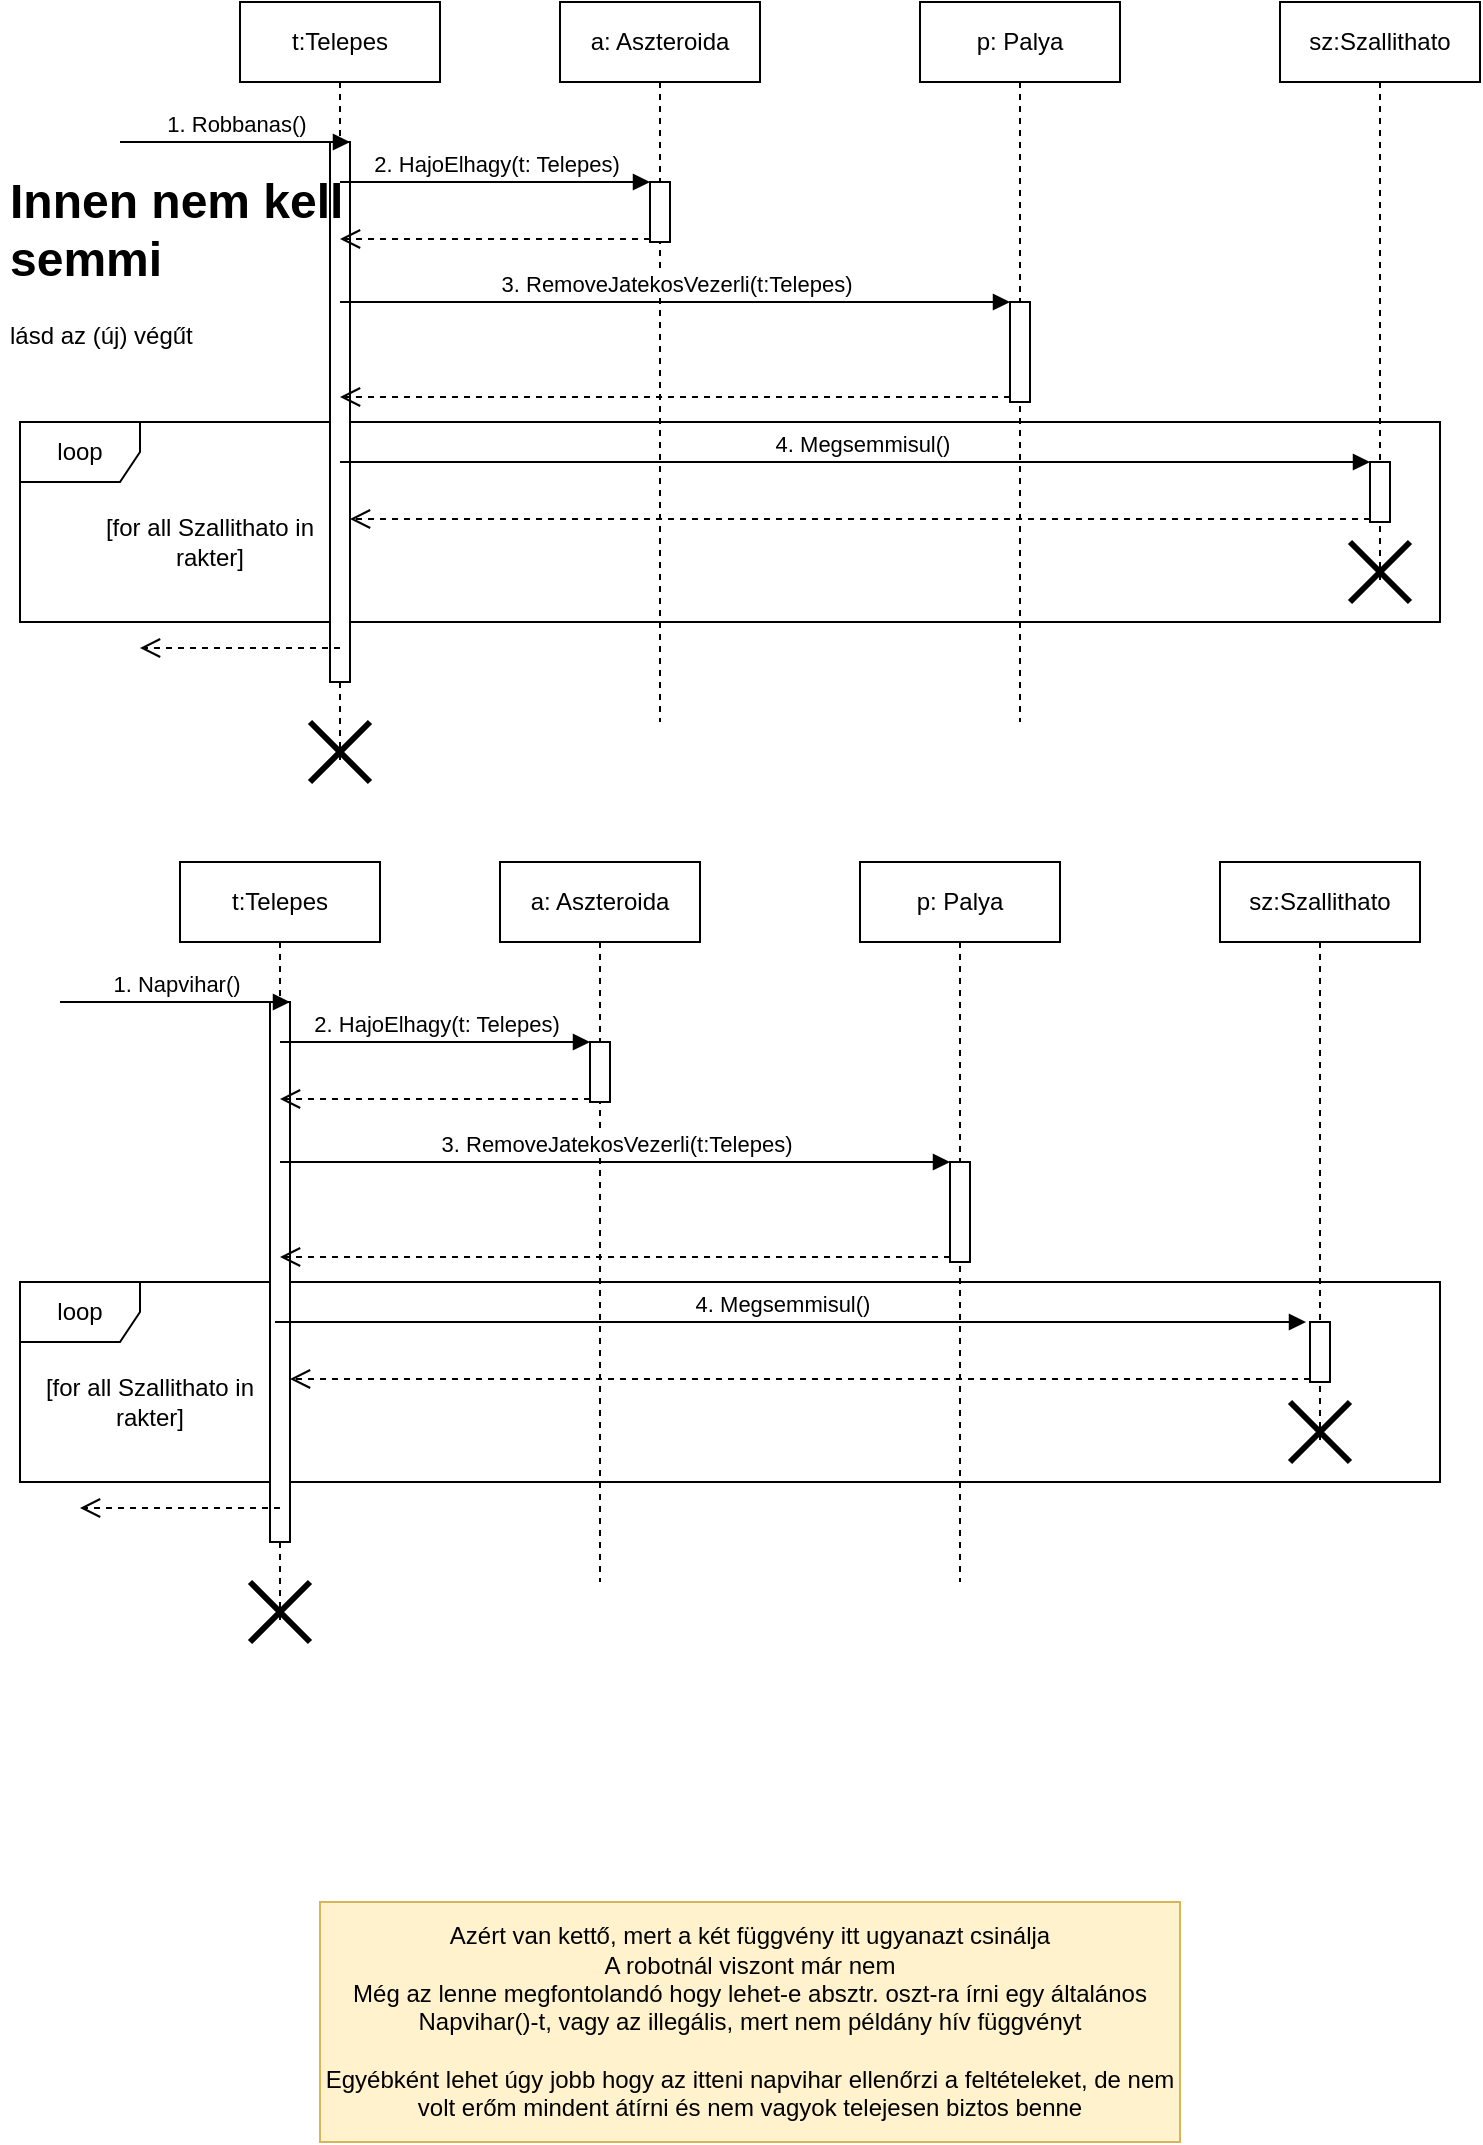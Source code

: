 <mxfile version="14.4.4" type="github" pages="3">
  <diagram id="5KEtw5PLEc0yM11fN-om" name="Page-1">
    <mxGraphModel dx="1662" dy="762" grid="1" gridSize="10" guides="1" tooltips="1" connect="1" arrows="1" fold="1" page="1" pageScale="1" pageWidth="827" pageHeight="1169" math="0" shadow="0">
      <root>
        <mxCell id="0" />
        <mxCell id="1" parent="0" />
        <mxCell id="Vvqj0U7t79tpE2l-MFN7-1" value="loop" style="shape=umlFrame;whiteSpace=wrap;html=1;" parent="1" vertex="1">
          <mxGeometry x="20" y="660" width="710" height="100" as="geometry" />
        </mxCell>
        <mxCell id="o0zjOt0_8NptzPJlZ0Y6-6" value="loop" style="shape=umlFrame;whiteSpace=wrap;html=1;" parent="1" vertex="1">
          <mxGeometry x="20" y="230" width="710" height="100" as="geometry" />
        </mxCell>
        <mxCell id="Dej3b4IaXxKVPcTmlRMV-1" value="t:Telepes" style="shape=umlLifeline;perimeter=lifelinePerimeter;whiteSpace=wrap;html=1;container=1;collapsible=0;recursiveResize=0;outlineConnect=0;" parent="1" vertex="1">
          <mxGeometry x="130" y="20" width="100" height="380" as="geometry" />
        </mxCell>
        <mxCell id="T9H3njHvhfvrZl21599p-1" value="" style="html=1;points=[];perimeter=orthogonalPerimeter;" parent="Dej3b4IaXxKVPcTmlRMV-1" vertex="1">
          <mxGeometry x="45" y="70" width="10" height="270" as="geometry" />
        </mxCell>
        <mxCell id="T9H3njHvhfvrZl21599p-2" value="1. Robbanas()" style="html=1;verticalAlign=bottom;endArrow=block;entryX=1;entryY=0;" parent="Dej3b4IaXxKVPcTmlRMV-1" target="T9H3njHvhfvrZl21599p-1" edge="1">
          <mxGeometry relative="1" as="geometry">
            <mxPoint x="-60" y="70" as="sourcePoint" />
          </mxGeometry>
        </mxCell>
        <mxCell id="T9H3njHvhfvrZl21599p-3" value="" style="html=1;verticalAlign=bottom;endArrow=open;dashed=1;endSize=8;" parent="Dej3b4IaXxKVPcTmlRMV-1" edge="1">
          <mxGeometry x="0.652" y="-67" relative="1" as="geometry">
            <mxPoint x="-50" y="323" as="targetPoint" />
            <mxPoint as="offset" />
            <mxPoint x="50" y="323" as="sourcePoint" />
          </mxGeometry>
        </mxCell>
        <mxCell id="T9H3njHvhfvrZl21599p-17" value="" style="shape=umlDestroy;whiteSpace=wrap;html=1;strokeWidth=3;" parent="Dej3b4IaXxKVPcTmlRMV-1" vertex="1">
          <mxGeometry x="35" y="360" width="30" height="30" as="geometry" />
        </mxCell>
        <mxCell id="T9H3njHvhfvrZl21599p-4" value="a: Aszteroida" style="shape=umlLifeline;perimeter=lifelinePerimeter;whiteSpace=wrap;html=1;container=1;collapsible=0;recursiveResize=0;outlineConnect=0;" parent="1" vertex="1">
          <mxGeometry x="290" y="20" width="100" height="360" as="geometry" />
        </mxCell>
        <mxCell id="T9H3njHvhfvrZl21599p-5" value="" style="html=1;points=[];perimeter=orthogonalPerimeter;" parent="T9H3njHvhfvrZl21599p-4" vertex="1">
          <mxGeometry x="45" y="90" width="10" height="30" as="geometry" />
        </mxCell>
        <mxCell id="T9H3njHvhfvrZl21599p-6" value="2. HajoElhagy(t: Telepes)" style="html=1;verticalAlign=bottom;endArrow=block;entryX=0;entryY=0;" parent="1" source="Dej3b4IaXxKVPcTmlRMV-1" target="T9H3njHvhfvrZl21599p-5" edge="1">
          <mxGeometry relative="1" as="geometry">
            <mxPoint x="265" y="110" as="sourcePoint" />
            <Array as="points">
              <mxPoint x="270" y="110" />
            </Array>
          </mxGeometry>
        </mxCell>
        <mxCell id="T9H3njHvhfvrZl21599p-7" value="" style="html=1;verticalAlign=bottom;endArrow=open;dashed=1;endSize=8;exitX=0;exitY=0.95;" parent="1" source="T9H3njHvhfvrZl21599p-5" target="Dej3b4IaXxKVPcTmlRMV-1" edge="1">
          <mxGeometry relative="1" as="geometry">
            <mxPoint x="265" y="186" as="targetPoint" />
          </mxGeometry>
        </mxCell>
        <mxCell id="T9H3njHvhfvrZl21599p-8" value="p: Palya" style="shape=umlLifeline;perimeter=lifelinePerimeter;whiteSpace=wrap;html=1;container=1;collapsible=0;recursiveResize=0;outlineConnect=0;" parent="1" vertex="1">
          <mxGeometry x="470" y="20" width="100" height="360" as="geometry" />
        </mxCell>
        <mxCell id="T9H3njHvhfvrZl21599p-9" value="" style="html=1;points=[];perimeter=orthogonalPerimeter;" parent="T9H3njHvhfvrZl21599p-8" vertex="1">
          <mxGeometry x="45" y="150" width="10" height="50" as="geometry" />
        </mxCell>
        <mxCell id="T9H3njHvhfvrZl21599p-10" value="3. RemoveJatekosVezerli(t:Telepes)" style="html=1;verticalAlign=bottom;endArrow=block;entryX=0;entryY=0;" parent="1" source="Dej3b4IaXxKVPcTmlRMV-1" target="T9H3njHvhfvrZl21599p-9" edge="1">
          <mxGeometry relative="1" as="geometry">
            <mxPoint x="445" y="150" as="sourcePoint" />
          </mxGeometry>
        </mxCell>
        <mxCell id="T9H3njHvhfvrZl21599p-11" value="" style="html=1;verticalAlign=bottom;endArrow=open;dashed=1;endSize=8;exitX=0;exitY=0.95;" parent="1" source="T9H3njHvhfvrZl21599p-9" target="Dej3b4IaXxKVPcTmlRMV-1" edge="1">
          <mxGeometry x="-0.195" y="62" relative="1" as="geometry">
            <mxPoint x="445" y="226" as="targetPoint" />
            <mxPoint as="offset" />
          </mxGeometry>
        </mxCell>
        <mxCell id="o0zjOt0_8NptzPJlZ0Y6-2" value="sz:Szallithato" style="shape=umlLifeline;perimeter=lifelinePerimeter;whiteSpace=wrap;html=1;container=1;collapsible=0;recursiveResize=0;outlineConnect=0;" parent="1" vertex="1">
          <mxGeometry x="650" y="20" width="100" height="290" as="geometry" />
        </mxCell>
        <mxCell id="o0zjOt0_8NptzPJlZ0Y6-3" value="" style="html=1;points=[];perimeter=orthogonalPerimeter;" parent="o0zjOt0_8NptzPJlZ0Y6-2" vertex="1">
          <mxGeometry x="45" y="230" width="10" height="30" as="geometry" />
        </mxCell>
        <mxCell id="o0zjOt0_8NptzPJlZ0Y6-7" value="" style="shape=umlDestroy;whiteSpace=wrap;html=1;strokeWidth=3;" parent="o0zjOt0_8NptzPJlZ0Y6-2" vertex="1">
          <mxGeometry x="35" y="270" width="30" height="30" as="geometry" />
        </mxCell>
        <mxCell id="o0zjOt0_8NptzPJlZ0Y6-4" value="4. Megsemmisul()" style="html=1;verticalAlign=bottom;endArrow=block;entryX=0;entryY=0;" parent="1" source="Dej3b4IaXxKVPcTmlRMV-1" target="o0zjOt0_8NptzPJlZ0Y6-3" edge="1">
          <mxGeometry x="0.011" relative="1" as="geometry">
            <mxPoint x="625" y="240" as="sourcePoint" />
            <mxPoint as="offset" />
          </mxGeometry>
        </mxCell>
        <mxCell id="o0zjOt0_8NptzPJlZ0Y6-5" value="" style="html=1;verticalAlign=bottom;endArrow=open;dashed=1;endSize=8;exitX=0;exitY=0.95;" parent="1" source="o0zjOt0_8NptzPJlZ0Y6-3" target="T9H3njHvhfvrZl21599p-1" edge="1">
          <mxGeometry relative="1" as="geometry">
            <mxPoint x="625" y="316" as="targetPoint" />
          </mxGeometry>
        </mxCell>
        <mxCell id="o0zjOt0_8NptzPJlZ0Y6-8" value="[for all Szallithato in rakter]" style="text;html=1;strokeColor=none;fillColor=none;align=center;verticalAlign=middle;whiteSpace=wrap;rounded=0;" parent="1" vertex="1">
          <mxGeometry x="60" y="280" width="110" height="20" as="geometry" />
        </mxCell>
        <mxCell id="YwLwM2a6_Bhfaqsjmomt-1" value="t:Telepes" style="shape=umlLifeline;perimeter=lifelinePerimeter;whiteSpace=wrap;html=1;container=1;collapsible=0;recursiveResize=0;outlineConnect=0;" parent="1" vertex="1">
          <mxGeometry x="100" y="450" width="100" height="380" as="geometry" />
        </mxCell>
        <mxCell id="YwLwM2a6_Bhfaqsjmomt-2" value="" style="html=1;points=[];perimeter=orthogonalPerimeter;" parent="YwLwM2a6_Bhfaqsjmomt-1" vertex="1">
          <mxGeometry x="45" y="70" width="10" height="270" as="geometry" />
        </mxCell>
        <mxCell id="YwLwM2a6_Bhfaqsjmomt-3" value="1. Napvihar()" style="html=1;verticalAlign=bottom;endArrow=block;entryX=1;entryY=0;" parent="YwLwM2a6_Bhfaqsjmomt-1" target="YwLwM2a6_Bhfaqsjmomt-2" edge="1">
          <mxGeometry relative="1" as="geometry">
            <mxPoint x="-60" y="70" as="sourcePoint" />
          </mxGeometry>
        </mxCell>
        <mxCell id="YwLwM2a6_Bhfaqsjmomt-4" value="" style="html=1;verticalAlign=bottom;endArrow=open;dashed=1;endSize=8;" parent="YwLwM2a6_Bhfaqsjmomt-1" edge="1">
          <mxGeometry x="0.652" y="-67" relative="1" as="geometry">
            <mxPoint x="-50" y="323" as="targetPoint" />
            <mxPoint as="offset" />
            <mxPoint x="50" y="323" as="sourcePoint" />
          </mxGeometry>
        </mxCell>
        <mxCell id="YwLwM2a6_Bhfaqsjmomt-5" value="" style="shape=umlDestroy;whiteSpace=wrap;html=1;strokeWidth=3;" parent="YwLwM2a6_Bhfaqsjmomt-1" vertex="1">
          <mxGeometry x="35" y="360" width="30" height="30" as="geometry" />
        </mxCell>
        <mxCell id="YwLwM2a6_Bhfaqsjmomt-6" value="a: Aszteroida" style="shape=umlLifeline;perimeter=lifelinePerimeter;whiteSpace=wrap;html=1;container=1;collapsible=0;recursiveResize=0;outlineConnect=0;" parent="1" vertex="1">
          <mxGeometry x="260" y="450" width="100" height="360" as="geometry" />
        </mxCell>
        <mxCell id="YwLwM2a6_Bhfaqsjmomt-7" value="" style="html=1;points=[];perimeter=orthogonalPerimeter;" parent="YwLwM2a6_Bhfaqsjmomt-6" vertex="1">
          <mxGeometry x="45" y="90" width="10" height="30" as="geometry" />
        </mxCell>
        <mxCell id="YwLwM2a6_Bhfaqsjmomt-8" value="2. HajoElhagy(t: Telepes)" style="html=1;verticalAlign=bottom;endArrow=block;entryX=0;entryY=0;" parent="1" source="YwLwM2a6_Bhfaqsjmomt-1" target="YwLwM2a6_Bhfaqsjmomt-7" edge="1">
          <mxGeometry relative="1" as="geometry">
            <mxPoint x="235" y="540" as="sourcePoint" />
            <Array as="points">
              <mxPoint x="240" y="540" />
            </Array>
          </mxGeometry>
        </mxCell>
        <mxCell id="YwLwM2a6_Bhfaqsjmomt-9" value="" style="html=1;verticalAlign=bottom;endArrow=open;dashed=1;endSize=8;exitX=0;exitY=0.95;" parent="1" source="YwLwM2a6_Bhfaqsjmomt-7" target="YwLwM2a6_Bhfaqsjmomt-1" edge="1">
          <mxGeometry relative="1" as="geometry">
            <mxPoint x="235" y="616" as="targetPoint" />
          </mxGeometry>
        </mxCell>
        <mxCell id="YwLwM2a6_Bhfaqsjmomt-10" value="p: Palya" style="shape=umlLifeline;perimeter=lifelinePerimeter;whiteSpace=wrap;html=1;container=1;collapsible=0;recursiveResize=0;outlineConnect=0;" parent="1" vertex="1">
          <mxGeometry x="440" y="450" width="100" height="360" as="geometry" />
        </mxCell>
        <mxCell id="YwLwM2a6_Bhfaqsjmomt-11" value="" style="html=1;points=[];perimeter=orthogonalPerimeter;" parent="YwLwM2a6_Bhfaqsjmomt-10" vertex="1">
          <mxGeometry x="45" y="150" width="10" height="50" as="geometry" />
        </mxCell>
        <mxCell id="YwLwM2a6_Bhfaqsjmomt-12" value="3. RemoveJatekosVezerli(t:Telepes)" style="html=1;verticalAlign=bottom;endArrow=block;entryX=0;entryY=0;" parent="1" source="YwLwM2a6_Bhfaqsjmomt-1" target="YwLwM2a6_Bhfaqsjmomt-11" edge="1">
          <mxGeometry relative="1" as="geometry">
            <mxPoint x="415" y="580" as="sourcePoint" />
          </mxGeometry>
        </mxCell>
        <mxCell id="YwLwM2a6_Bhfaqsjmomt-13" value="" style="html=1;verticalAlign=bottom;endArrow=open;dashed=1;endSize=8;exitX=0;exitY=0.95;" parent="1" source="YwLwM2a6_Bhfaqsjmomt-11" target="YwLwM2a6_Bhfaqsjmomt-1" edge="1">
          <mxGeometry x="-0.195" y="62" relative="1" as="geometry">
            <mxPoint x="415" y="656" as="targetPoint" />
            <mxPoint as="offset" />
          </mxGeometry>
        </mxCell>
        <mxCell id="YwLwM2a6_Bhfaqsjmomt-14" value="sz:Szallithato" style="shape=umlLifeline;perimeter=lifelinePerimeter;whiteSpace=wrap;html=1;container=1;collapsible=0;recursiveResize=0;outlineConnect=0;" parent="1" vertex="1">
          <mxGeometry x="620" y="450" width="100" height="290" as="geometry" />
        </mxCell>
        <mxCell id="YwLwM2a6_Bhfaqsjmomt-15" value="" style="html=1;points=[];perimeter=orthogonalPerimeter;" parent="YwLwM2a6_Bhfaqsjmomt-14" vertex="1">
          <mxGeometry x="45" y="230" width="10" height="30" as="geometry" />
        </mxCell>
        <mxCell id="YwLwM2a6_Bhfaqsjmomt-16" value="" style="shape=umlDestroy;whiteSpace=wrap;html=1;strokeWidth=3;" parent="YwLwM2a6_Bhfaqsjmomt-14" vertex="1">
          <mxGeometry x="35" y="270" width="30" height="30" as="geometry" />
        </mxCell>
        <mxCell id="YwLwM2a6_Bhfaqsjmomt-17" value="4. Megsemmisul()" style="html=1;verticalAlign=bottom;endArrow=block;entryX=0;entryY=0;" parent="1" edge="1">
          <mxGeometry x="-0.02" relative="1" as="geometry">
            <mxPoint x="147.5" y="680" as="sourcePoint" />
            <mxPoint x="1" as="offset" />
            <mxPoint x="663" y="680" as="targetPoint" />
          </mxGeometry>
        </mxCell>
        <mxCell id="YwLwM2a6_Bhfaqsjmomt-18" value="" style="html=1;verticalAlign=bottom;endArrow=open;dashed=1;endSize=8;exitX=0;exitY=0.95;" parent="1" source="YwLwM2a6_Bhfaqsjmomt-15" target="YwLwM2a6_Bhfaqsjmomt-2" edge="1">
          <mxGeometry relative="1" as="geometry">
            <mxPoint x="595" y="746" as="targetPoint" />
          </mxGeometry>
        </mxCell>
        <mxCell id="YwLwM2a6_Bhfaqsjmomt-19" value="[for all Szallithato in rakter]" style="text;html=1;strokeColor=none;fillColor=none;align=center;verticalAlign=middle;whiteSpace=wrap;rounded=0;" parent="1" vertex="1">
          <mxGeometry x="30" y="710" width="110" height="20" as="geometry" />
        </mxCell>
        <mxCell id="YwLwM2a6_Bhfaqsjmomt-20" value="Azért van kettő, mert a két függvény itt ugyanazt csinálja&lt;br&gt;A robotnál viszont már nem&lt;br&gt;Még az lenne megfontolandó hogy lehet-e absztr. oszt-ra írni egy általános Napvihar()-t, vagy az illegális, mert nem példány hív függvényt&lt;br&gt;&lt;br&gt;Egyébként lehet úgy jobb hogy az itteni napvihar ellenőrzi a feltételeket, de nem volt erőm mindent átírni és nem vagyok telejesen biztos benne" style="rounded=0;whiteSpace=wrap;html=1;fillColor=#fff2cc;strokeColor=#d6b656;" parent="1" vertex="1">
          <mxGeometry x="170" y="970" width="430" height="120" as="geometry" />
        </mxCell>
        <mxCell id="JYPngEKVcUplagBo25Qg-1" value="&lt;h1&gt;Innen nem kell semmi&lt;/h1&gt;&lt;div&gt;lásd az (új) végűt&lt;/div&gt;" style="text;html=1;strokeColor=none;fillColor=none;spacing=5;spacingTop=-20;whiteSpace=wrap;overflow=hidden;rounded=0;" vertex="1" parent="1">
          <mxGeometry x="10" y="100" width="190" height="120" as="geometry" />
        </mxCell>
      </root>
    </mxGraphModel>
  </diagram>
  <diagram id="oESr9jaUlRn2i45ng5Jw" name="TpElront">
    <mxGraphModel dx="1662" dy="762" grid="1" gridSize="10" guides="1" tooltips="1" connect="1" arrows="1" fold="1" page="1" pageScale="1" pageWidth="1169" pageHeight="827" math="0" shadow="0">
      <root>
        <mxCell id="5X48bqwgUz6Cjhoxq8bb-0" />
        <mxCell id="5X48bqwgUz6Cjhoxq8bb-1" parent="5X48bqwgUz6Cjhoxq8bb-0" />
        <mxCell id="u8d5MU89FU-V44BM_1yZ-0" value="t:Telpes" style="shape=umlLifeline;perimeter=lifelinePerimeter;whiteSpace=wrap;html=1;container=1;collapsible=0;recursiveResize=0;outlineConnect=0;" parent="5X48bqwgUz6Cjhoxq8bb-1" vertex="1">
          <mxGeometry x="110" y="100" width="100" height="260" as="geometry" />
        </mxCell>
        <mxCell id="u8d5MU89FU-V44BM_1yZ-1" value="tpk:Teleportkapu" style="shape=umlLifeline;perimeter=lifelinePerimeter;whiteSpace=wrap;html=1;container=1;collapsible=0;recursiveResize=0;outlineConnect=0;" parent="5X48bqwgUz6Cjhoxq8bb-1" vertex="1">
          <mxGeometry x="360" y="100" width="100" height="260" as="geometry" />
        </mxCell>
        <mxCell id="W_NRV8ByrvrpUXR6Kkwi-0" value="" style="html=1;points=[];perimeter=orthogonalPerimeter;" parent="u8d5MU89FU-V44BM_1yZ-1" vertex="1">
          <mxGeometry x="45" y="70" width="10" height="120" as="geometry" />
        </mxCell>
        <mxCell id="W_NRV8ByrvrpUXR6Kkwi-3" value="" style="shape=umlDestroy;whiteSpace=wrap;html=1;strokeWidth=3;" parent="u8d5MU89FU-V44BM_1yZ-1" vertex="1">
          <mxGeometry x="35" y="200" width="30" height="30" as="geometry" />
        </mxCell>
        <mxCell id="W_NRV8ByrvrpUXR6Kkwi-1" value="1: Megsemmisul()" style="html=1;verticalAlign=bottom;endArrow=block;entryX=0;entryY=0;" parent="5X48bqwgUz6Cjhoxq8bb-1" source="u8d5MU89FU-V44BM_1yZ-0" target="W_NRV8ByrvrpUXR6Kkwi-0" edge="1">
          <mxGeometry relative="1" as="geometry">
            <mxPoint x="335" y="240" as="sourcePoint" />
          </mxGeometry>
        </mxCell>
        <mxCell id="W_NRV8ByrvrpUXR6Kkwi-2" value="" style="html=1;verticalAlign=bottom;endArrow=open;dashed=1;endSize=8;exitX=0;exitY=0.95;" parent="5X48bqwgUz6Cjhoxq8bb-1" source="W_NRV8ByrvrpUXR6Kkwi-0" target="u8d5MU89FU-V44BM_1yZ-0" edge="1">
          <mxGeometry relative="1" as="geometry">
            <mxPoint x="335" y="316" as="targetPoint" />
          </mxGeometry>
        </mxCell>
        <mxCell id="W_NRV8ByrvrpUXR6Kkwi-4" value="par:Teleportkapu" style="shape=umlLifeline;perimeter=lifelinePerimeter;whiteSpace=wrap;html=1;container=1;collapsible=0;recursiveResize=0;outlineConnect=0;" parent="5X48bqwgUz6Cjhoxq8bb-1" vertex="1">
          <mxGeometry x="580" y="100" width="100" height="260" as="geometry" />
        </mxCell>
        <mxCell id="W_NRV8ByrvrpUXR6Kkwi-5" value="" style="html=1;points=[];perimeter=orthogonalPerimeter;" parent="W_NRV8ByrvrpUXR6Kkwi-4" vertex="1">
          <mxGeometry x="45" y="90" width="10" height="70" as="geometry" />
        </mxCell>
        <mxCell id="W_NRV8ByrvrpUXR6Kkwi-6" value="Elront()" style="html=1;verticalAlign=bottom;endArrow=block;entryX=0;entryY=0;exitX=1;exitY=0.183;exitDx=0;exitDy=0;exitPerimeter=0;" parent="5X48bqwgUz6Cjhoxq8bb-1" source="W_NRV8ByrvrpUXR6Kkwi-0" target="W_NRV8ByrvrpUXR6Kkwi-5" edge="1">
          <mxGeometry relative="1" as="geometry">
            <mxPoint x="440" y="190" as="sourcePoint" />
          </mxGeometry>
        </mxCell>
        <mxCell id="W_NRV8ByrvrpUXR6Kkwi-7" value="" style="html=1;verticalAlign=bottom;endArrow=open;dashed=1;endSize=8;exitX=0;exitY=0.95;" parent="5X48bqwgUz6Cjhoxq8bb-1" source="W_NRV8ByrvrpUXR6Kkwi-5" target="W_NRV8ByrvrpUXR6Kkwi-0" edge="1">
          <mxGeometry x="-0.095" y="-16" relative="1" as="geometry">
            <mxPoint x="555" y="266" as="targetPoint" />
            <mxPoint as="offset" />
          </mxGeometry>
        </mxCell>
      </root>
    </mxGraphModel>
  </diagram>
  <diagram id="Vt6fPLjCAtHGEedm10zb" name="meghal fgv!!">
    <mxGraphModel dx="1662" dy="762" grid="1" gridSize="10" guides="1" tooltips="1" connect="1" arrows="1" fold="1" page="1" pageScale="1" pageWidth="827" pageHeight="1169" math="0" shadow="0">
      <root>
        <mxCell id="Dkgl5-1D5Whyasi61YYZ-0" />
        <mxCell id="Dkgl5-1D5Whyasi61YYZ-1" parent="Dkgl5-1D5Whyasi61YYZ-0" />
        <mxCell id="QwZIQJV-YJ6bEpHnTJy7-0" value="loop" style="shape=umlFrame;whiteSpace=wrap;html=1;" parent="Dkgl5-1D5Whyasi61YYZ-1" vertex="1">
          <mxGeometry x="20" y="230" width="710" height="100" as="geometry" />
        </mxCell>
        <mxCell id="QwZIQJV-YJ6bEpHnTJy7-1" value="t:Telepes" style="shape=umlLifeline;perimeter=lifelinePerimeter;whiteSpace=wrap;html=1;container=1;collapsible=0;recursiveResize=0;outlineConnect=0;" parent="Dkgl5-1D5Whyasi61YYZ-1" vertex="1">
          <mxGeometry x="130" y="20" width="100" height="390" as="geometry" />
        </mxCell>
        <mxCell id="QwZIQJV-YJ6bEpHnTJy7-3" value="" style="shape=umlDestroy;whiteSpace=wrap;html=1;strokeWidth=3;" parent="QwZIQJV-YJ6bEpHnTJy7-1" vertex="1">
          <mxGeometry x="35" y="380" width="30" height="30" as="geometry" />
        </mxCell>
        <mxCell id="neKXatLdTC4Wc98FXRbM-0" value="" style="html=1;points=[];perimeter=orthogonalPerimeter;" parent="Dkgl5-1D5Whyasi61YYZ-1" vertex="1">
          <mxGeometry x="175" y="90" width="10" height="270" as="geometry" />
        </mxCell>
        <mxCell id="neKXatLdTC4Wc98FXRbM-1" value="1. Meghal()" style="html=1;verticalAlign=bottom;endArrow=block;entryX=1;entryY=0;" parent="Dkgl5-1D5Whyasi61YYZ-1" target="neKXatLdTC4Wc98FXRbM-0" edge="1">
          <mxGeometry x="0.043" relative="1" as="geometry">
            <mxPoint x="70" y="90" as="sourcePoint" />
            <mxPoint as="offset" />
          </mxGeometry>
        </mxCell>
        <mxCell id="neKXatLdTC4Wc98FXRbM-2" value="" style="html=1;verticalAlign=bottom;endArrow=open;dashed=1;endSize=8;" parent="Dkgl5-1D5Whyasi61YYZ-1" edge="1">
          <mxGeometry x="0.652" y="-67" relative="1" as="geometry">
            <mxPoint x="80" y="343" as="targetPoint" />
            <mxPoint as="offset" />
            <mxPoint x="180" y="343" as="sourcePoint" />
          </mxGeometry>
        </mxCell>
        <mxCell id="neKXatLdTC4Wc98FXRbM-3" value="a: Aszteroida" style="shape=umlLifeline;perimeter=lifelinePerimeter;whiteSpace=wrap;html=1;container=1;collapsible=0;recursiveResize=0;outlineConnect=0;" parent="Dkgl5-1D5Whyasi61YYZ-1" vertex="1">
          <mxGeometry x="290" y="20" width="100" height="360" as="geometry" />
        </mxCell>
        <mxCell id="neKXatLdTC4Wc98FXRbM-4" value="" style="html=1;points=[];perimeter=orthogonalPerimeter;" parent="neKXatLdTC4Wc98FXRbM-3" vertex="1">
          <mxGeometry x="45" y="90" width="10" height="30" as="geometry" />
        </mxCell>
        <mxCell id="neKXatLdTC4Wc98FXRbM-5" value="2. HajoElhagy(t: Telepes)" style="html=1;verticalAlign=bottom;endArrow=block;entryX=0;entryY=0;" parent="Dkgl5-1D5Whyasi61YYZ-1" target="neKXatLdTC4Wc98FXRbM-4" edge="1">
          <mxGeometry relative="1" as="geometry">
            <mxPoint x="179.5" y="110" as="sourcePoint" />
            <Array as="points">
              <mxPoint x="270" y="110" />
            </Array>
          </mxGeometry>
        </mxCell>
        <mxCell id="neKXatLdTC4Wc98FXRbM-6" value="" style="html=1;verticalAlign=bottom;endArrow=open;dashed=1;endSize=8;exitX=0;exitY=0.95;" parent="Dkgl5-1D5Whyasi61YYZ-1" source="neKXatLdTC4Wc98FXRbM-4" edge="1">
          <mxGeometry relative="1" as="geometry">
            <mxPoint x="179.5" y="138.5" as="targetPoint" />
          </mxGeometry>
        </mxCell>
        <mxCell id="neKXatLdTC4Wc98FXRbM-7" value="p: Palya" style="shape=umlLifeline;perimeter=lifelinePerimeter;whiteSpace=wrap;html=1;container=1;collapsible=0;recursiveResize=0;outlineConnect=0;" parent="Dkgl5-1D5Whyasi61YYZ-1" vertex="1">
          <mxGeometry x="470" y="20" width="100" height="360" as="geometry" />
        </mxCell>
        <mxCell id="neKXatLdTC4Wc98FXRbM-8" value="" style="html=1;points=[];perimeter=orthogonalPerimeter;" parent="neKXatLdTC4Wc98FXRbM-7" vertex="1">
          <mxGeometry x="45" y="150" width="10" height="50" as="geometry" />
        </mxCell>
        <mxCell id="neKXatLdTC4Wc98FXRbM-9" value="3. RemoveHajo(t:Telepes)" style="html=1;verticalAlign=bottom;endArrow=block;entryX=0;entryY=0;" parent="Dkgl5-1D5Whyasi61YYZ-1" target="neKXatLdTC4Wc98FXRbM-8" edge="1">
          <mxGeometry relative="1" as="geometry">
            <mxPoint x="179.5" y="170" as="sourcePoint" />
          </mxGeometry>
        </mxCell>
        <mxCell id="neKXatLdTC4Wc98FXRbM-10" value="" style="html=1;verticalAlign=bottom;endArrow=open;dashed=1;endSize=8;exitX=0;exitY=0.95;" parent="Dkgl5-1D5Whyasi61YYZ-1" source="neKXatLdTC4Wc98FXRbM-8" edge="1">
          <mxGeometry x="-0.195" y="62" relative="1" as="geometry">
            <mxPoint x="179.5" y="217.5" as="targetPoint" />
            <mxPoint as="offset" />
          </mxGeometry>
        </mxCell>
        <mxCell id="neKXatLdTC4Wc98FXRbM-11" value="" style="html=1;points=[];perimeter=orthogonalPerimeter;" parent="Dkgl5-1D5Whyasi61YYZ-1" vertex="1">
          <mxGeometry x="695" y="250" width="10" height="30" as="geometry" />
        </mxCell>
        <mxCell id="neKXatLdTC4Wc98FXRbM-12" value="" style="shape=umlDestroy;whiteSpace=wrap;html=1;strokeWidth=3;" parent="Dkgl5-1D5Whyasi61YYZ-1" vertex="1">
          <mxGeometry x="685" y="290" width="30" height="30" as="geometry" />
        </mxCell>
        <mxCell id="neKXatLdTC4Wc98FXRbM-13" value="4. Megsemmisul()" style="html=1;verticalAlign=bottom;endArrow=block;entryX=0;entryY=0;" parent="Dkgl5-1D5Whyasi61YYZ-1" target="neKXatLdTC4Wc98FXRbM-11" edge="1">
          <mxGeometry x="0.011" relative="1" as="geometry">
            <mxPoint x="179.5" y="250" as="sourcePoint" />
            <mxPoint as="offset" />
          </mxGeometry>
        </mxCell>
        <mxCell id="neKXatLdTC4Wc98FXRbM-14" value="" style="html=1;verticalAlign=bottom;endArrow=open;dashed=1;endSize=8;exitX=0;exitY=0.95;" parent="Dkgl5-1D5Whyasi61YYZ-1" source="neKXatLdTC4Wc98FXRbM-11" target="neKXatLdTC4Wc98FXRbM-0" edge="1">
          <mxGeometry relative="1" as="geometry">
            <mxPoint x="625" y="316" as="targetPoint" />
          </mxGeometry>
        </mxCell>
        <mxCell id="neKXatLdTC4Wc98FXRbM-15" value="[for all sz: Szallithato in rakter]" style="text;html=1;strokeColor=none;fillColor=none;align=center;verticalAlign=middle;whiteSpace=wrap;rounded=0;" parent="Dkgl5-1D5Whyasi61YYZ-1" vertex="1">
          <mxGeometry x="30" y="280" width="140" height="20" as="geometry" />
        </mxCell>
        <mxCell id="Ymo5TnjC82ZYOZYta49G-0" value="sz:Szallithato" style="shape=umlLifeline;perimeter=lifelinePerimeter;whiteSpace=wrap;html=1;container=1;collapsible=0;recursiveResize=0;outlineConnect=0;" parent="Dkgl5-1D5Whyasi61YYZ-1" vertex="1">
          <mxGeometry x="650" y="20" width="100" height="290" as="geometry" />
        </mxCell>
        <mxCell id="Ymo5TnjC82ZYOZYta49G-1" value="" style="html=1;points=[];perimeter=orthogonalPerimeter;" parent="Ymo5TnjC82ZYOZYta49G-0" vertex="1">
          <mxGeometry x="45" y="230" width="10" height="30" as="geometry" />
        </mxCell>
        <mxCell id="Ymo5TnjC82ZYOZYta49G-2" value="" style="shape=umlDestroy;whiteSpace=wrap;html=1;strokeWidth=3;" parent="Ymo5TnjC82ZYOZYta49G-0" vertex="1">
          <mxGeometry x="35" y="270" width="30" height="30" as="geometry" />
        </mxCell>
        <mxCell id="Ymo5TnjC82ZYOZYta49G-3" value="" style="ellipse;html=1;shape=endState;fillColor=#000000;strokeColor=#ff0000;" parent="Dkgl5-1D5Whyasi61YYZ-1" vertex="1">
          <mxGeometry x="20" y="20" width="30" height="30" as="geometry" />
        </mxCell>
      </root>
    </mxGraphModel>
  </diagram>
</mxfile>
